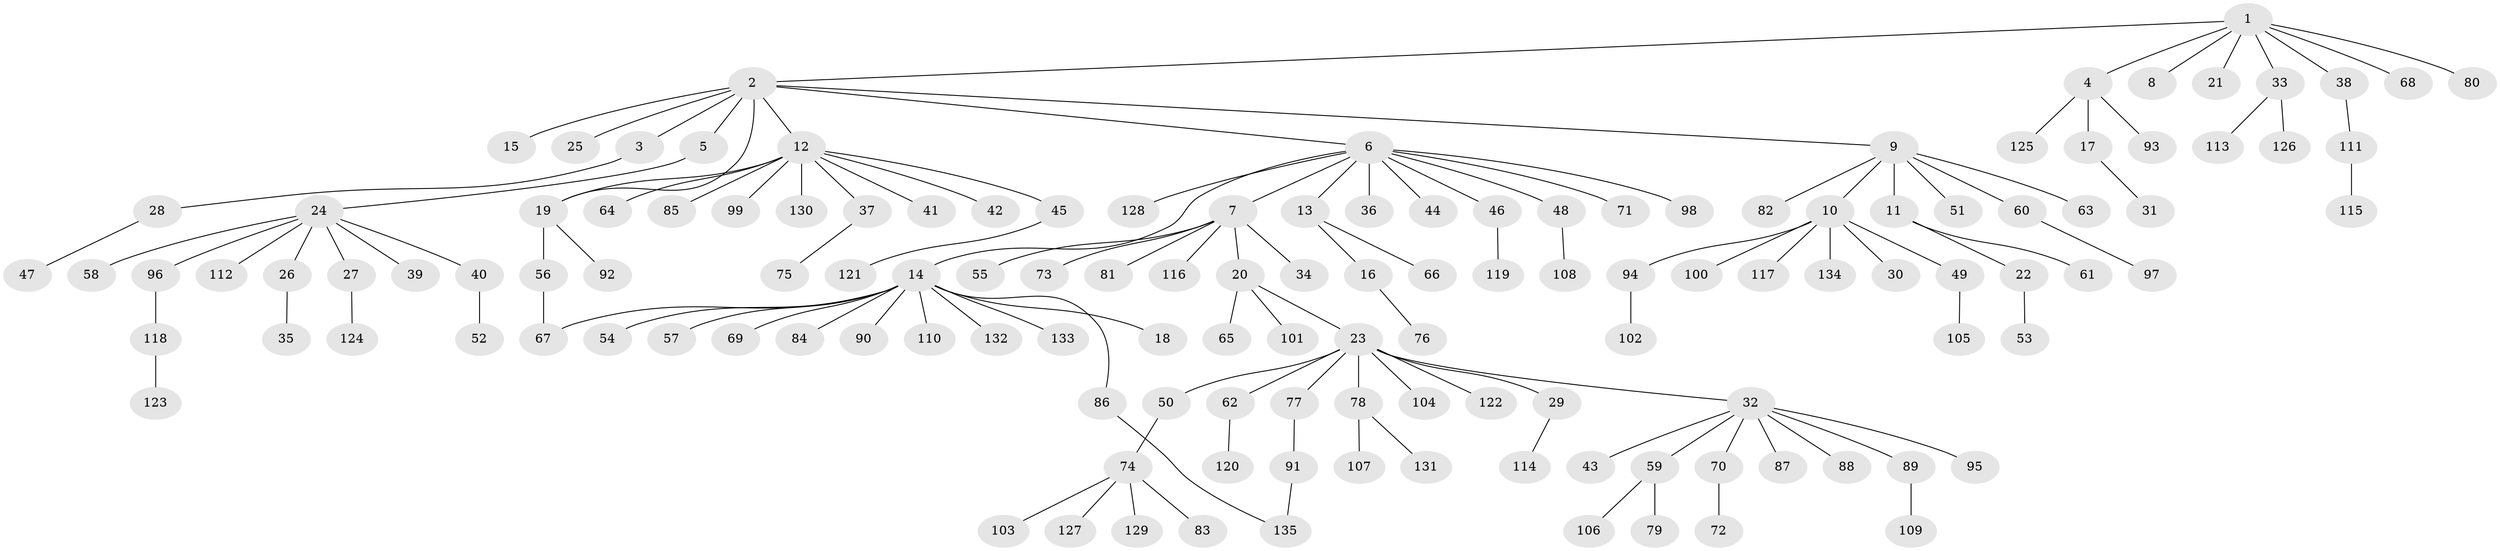 // Generated by graph-tools (version 1.1) at 2025/14/03/09/25 04:14:45]
// undirected, 135 vertices, 137 edges
graph export_dot {
graph [start="1"]
  node [color=gray90,style=filled];
  1;
  2;
  3;
  4;
  5;
  6;
  7;
  8;
  9;
  10;
  11;
  12;
  13;
  14;
  15;
  16;
  17;
  18;
  19;
  20;
  21;
  22;
  23;
  24;
  25;
  26;
  27;
  28;
  29;
  30;
  31;
  32;
  33;
  34;
  35;
  36;
  37;
  38;
  39;
  40;
  41;
  42;
  43;
  44;
  45;
  46;
  47;
  48;
  49;
  50;
  51;
  52;
  53;
  54;
  55;
  56;
  57;
  58;
  59;
  60;
  61;
  62;
  63;
  64;
  65;
  66;
  67;
  68;
  69;
  70;
  71;
  72;
  73;
  74;
  75;
  76;
  77;
  78;
  79;
  80;
  81;
  82;
  83;
  84;
  85;
  86;
  87;
  88;
  89;
  90;
  91;
  92;
  93;
  94;
  95;
  96;
  97;
  98;
  99;
  100;
  101;
  102;
  103;
  104;
  105;
  106;
  107;
  108;
  109;
  110;
  111;
  112;
  113;
  114;
  115;
  116;
  117;
  118;
  119;
  120;
  121;
  122;
  123;
  124;
  125;
  126;
  127;
  128;
  129;
  130;
  131;
  132;
  133;
  134;
  135;
  1 -- 2;
  1 -- 4;
  1 -- 8;
  1 -- 21;
  1 -- 33;
  1 -- 38;
  1 -- 68;
  1 -- 80;
  2 -- 3;
  2 -- 5;
  2 -- 6;
  2 -- 9;
  2 -- 12;
  2 -- 15;
  2 -- 19;
  2 -- 25;
  3 -- 28;
  4 -- 17;
  4 -- 93;
  4 -- 125;
  5 -- 24;
  6 -- 7;
  6 -- 13;
  6 -- 14;
  6 -- 36;
  6 -- 44;
  6 -- 46;
  6 -- 48;
  6 -- 71;
  6 -- 98;
  6 -- 128;
  7 -- 20;
  7 -- 34;
  7 -- 55;
  7 -- 73;
  7 -- 81;
  7 -- 116;
  9 -- 10;
  9 -- 11;
  9 -- 51;
  9 -- 60;
  9 -- 63;
  9 -- 82;
  10 -- 30;
  10 -- 49;
  10 -- 94;
  10 -- 100;
  10 -- 117;
  10 -- 134;
  11 -- 22;
  11 -- 61;
  12 -- 19;
  12 -- 37;
  12 -- 41;
  12 -- 42;
  12 -- 45;
  12 -- 64;
  12 -- 85;
  12 -- 99;
  12 -- 130;
  13 -- 16;
  13 -- 66;
  14 -- 18;
  14 -- 54;
  14 -- 57;
  14 -- 67;
  14 -- 69;
  14 -- 84;
  14 -- 86;
  14 -- 90;
  14 -- 110;
  14 -- 132;
  14 -- 133;
  16 -- 76;
  17 -- 31;
  19 -- 56;
  19 -- 92;
  20 -- 23;
  20 -- 65;
  20 -- 101;
  22 -- 53;
  23 -- 29;
  23 -- 32;
  23 -- 50;
  23 -- 62;
  23 -- 77;
  23 -- 78;
  23 -- 104;
  23 -- 122;
  24 -- 26;
  24 -- 27;
  24 -- 39;
  24 -- 40;
  24 -- 58;
  24 -- 96;
  24 -- 112;
  26 -- 35;
  27 -- 124;
  28 -- 47;
  29 -- 114;
  32 -- 43;
  32 -- 59;
  32 -- 70;
  32 -- 87;
  32 -- 88;
  32 -- 89;
  32 -- 95;
  33 -- 113;
  33 -- 126;
  37 -- 75;
  38 -- 111;
  40 -- 52;
  45 -- 121;
  46 -- 119;
  48 -- 108;
  49 -- 105;
  50 -- 74;
  56 -- 67;
  59 -- 79;
  59 -- 106;
  60 -- 97;
  62 -- 120;
  70 -- 72;
  74 -- 83;
  74 -- 103;
  74 -- 127;
  74 -- 129;
  77 -- 91;
  78 -- 107;
  78 -- 131;
  86 -- 135;
  89 -- 109;
  91 -- 135;
  94 -- 102;
  96 -- 118;
  111 -- 115;
  118 -- 123;
}
